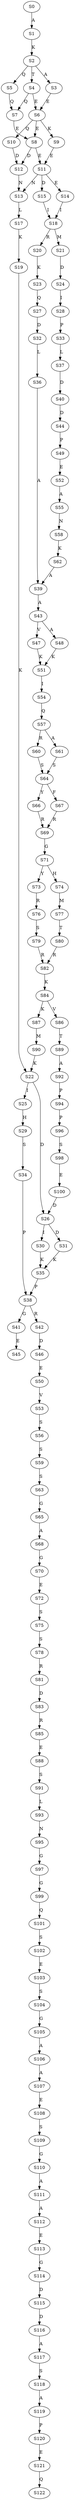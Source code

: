strict digraph  {
	S0 -> S1 [ label = A ];
	S1 -> S2 [ label = K ];
	S2 -> S3 [ label = A ];
	S2 -> S4 [ label = T ];
	S2 -> S5 [ label = Q ];
	S3 -> S6 [ label = E ];
	S4 -> S7 [ label = Q ];
	S4 -> S6 [ label = E ];
	S5 -> S7 [ label = Q ];
	S6 -> S8 [ label = E ];
	S6 -> S9 [ label = K ];
	S6 -> S10 [ label = Q ];
	S7 -> S8 [ label = E ];
	S8 -> S11 [ label = E ];
	S8 -> S12 [ label = D ];
	S9 -> S11 [ label = E ];
	S10 -> S12 [ label = D ];
	S11 -> S13 [ label = N ];
	S11 -> S14 [ label = E ];
	S11 -> S15 [ label = D ];
	S12 -> S13 [ label = N ];
	S13 -> S17 [ label = L ];
	S14 -> S18 [ label = I ];
	S15 -> S18 [ label = I ];
	S17 -> S19 [ label = K ];
	S18 -> S20 [ label = R ];
	S18 -> S21 [ label = M ];
	S19 -> S22 [ label = K ];
	S20 -> S23 [ label = K ];
	S21 -> S24 [ label = D ];
	S22 -> S25 [ label = I ];
	S22 -> S26 [ label = D ];
	S23 -> S27 [ label = Q ];
	S24 -> S28 [ label = I ];
	S25 -> S29 [ label = H ];
	S26 -> S30 [ label = I ];
	S26 -> S31 [ label = D ];
	S27 -> S32 [ label = D ];
	S28 -> S33 [ label = P ];
	S29 -> S34 [ label = S ];
	S30 -> S35 [ label = K ];
	S31 -> S35 [ label = K ];
	S32 -> S36 [ label = L ];
	S33 -> S37 [ label = L ];
	S34 -> S38 [ label = P ];
	S35 -> S38 [ label = P ];
	S36 -> S39 [ label = A ];
	S37 -> S40 [ label = D ];
	S38 -> S41 [ label = G ];
	S38 -> S42 [ label = R ];
	S39 -> S43 [ label = A ];
	S40 -> S44 [ label = D ];
	S41 -> S45 [ label = E ];
	S42 -> S46 [ label = D ];
	S43 -> S47 [ label = V ];
	S43 -> S48 [ label = A ];
	S44 -> S49 [ label = P ];
	S46 -> S50 [ label = E ];
	S47 -> S51 [ label = K ];
	S48 -> S51 [ label = K ];
	S49 -> S52 [ label = E ];
	S50 -> S53 [ label = V ];
	S51 -> S54 [ label = I ];
	S52 -> S55 [ label = A ];
	S53 -> S56 [ label = S ];
	S54 -> S57 [ label = Q ];
	S55 -> S58 [ label = N ];
	S56 -> S59 [ label = S ];
	S57 -> S60 [ label = R ];
	S57 -> S61 [ label = A ];
	S58 -> S62 [ label = K ];
	S59 -> S63 [ label = S ];
	S60 -> S64 [ label = S ];
	S61 -> S64 [ label = S ];
	S62 -> S39 [ label = A ];
	S63 -> S65 [ label = G ];
	S64 -> S66 [ label = Y ];
	S64 -> S67 [ label = F ];
	S65 -> S68 [ label = A ];
	S66 -> S69 [ label = R ];
	S67 -> S69 [ label = R ];
	S68 -> S70 [ label = G ];
	S69 -> S71 [ label = G ];
	S70 -> S72 [ label = E ];
	S71 -> S73 [ label = Y ];
	S71 -> S74 [ label = H ];
	S72 -> S75 [ label = S ];
	S73 -> S76 [ label = R ];
	S74 -> S77 [ label = M ];
	S75 -> S78 [ label = S ];
	S76 -> S79 [ label = S ];
	S77 -> S80 [ label = T ];
	S78 -> S81 [ label = R ];
	S79 -> S82 [ label = R ];
	S80 -> S82 [ label = R ];
	S81 -> S83 [ label = D ];
	S82 -> S84 [ label = K ];
	S83 -> S85 [ label = R ];
	S84 -> S86 [ label = V ];
	S84 -> S87 [ label = K ];
	S85 -> S88 [ label = E ];
	S86 -> S89 [ label = T ];
	S87 -> S90 [ label = M ];
	S88 -> S91 [ label = S ];
	S89 -> S92 [ label = A ];
	S90 -> S22 [ label = K ];
	S91 -> S93 [ label = L ];
	S92 -> S94 [ label = P ];
	S93 -> S95 [ label = N ];
	S94 -> S96 [ label = P ];
	S95 -> S97 [ label = G ];
	S96 -> S98 [ label = S ];
	S97 -> S99 [ label = G ];
	S98 -> S100 [ label = E ];
	S99 -> S101 [ label = Q ];
	S100 -> S26 [ label = D ];
	S101 -> S102 [ label = S ];
	S102 -> S103 [ label = E ];
	S103 -> S104 [ label = S ];
	S104 -> S105 [ label = G ];
	S105 -> S106 [ label = A ];
	S106 -> S107 [ label = A ];
	S107 -> S108 [ label = E ];
	S108 -> S109 [ label = S ];
	S109 -> S110 [ label = G ];
	S110 -> S111 [ label = A ];
	S111 -> S112 [ label = A ];
	S112 -> S113 [ label = E ];
	S113 -> S114 [ label = G ];
	S114 -> S115 [ label = D ];
	S115 -> S116 [ label = D ];
	S116 -> S117 [ label = A ];
	S117 -> S118 [ label = S ];
	S118 -> S119 [ label = A ];
	S119 -> S120 [ label = P ];
	S120 -> S121 [ label = E ];
	S121 -> S122 [ label = Q ];
}
